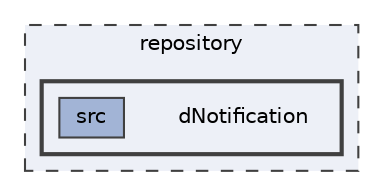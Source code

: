 digraph "repository/dNotification"
{
 // LATEX_PDF_SIZE
  bgcolor="transparent";
  edge [fontname=Helvetica,fontsize=10,labelfontname=Helvetica,labelfontsize=10];
  node [fontname=Helvetica,fontsize=10,shape=box,height=0.2,width=0.4];
  compound=true
  subgraph clusterdir_b67a65b3e0ec834719b9c39fd2c3a507 {
    graph [ bgcolor="#edf0f7", pencolor="grey25", label="repository", fontname=Helvetica,fontsize=10 style="filled,dashed", URL="dir_b67a65b3e0ec834719b9c39fd2c3a507.html",tooltip=""]
  subgraph clusterdir_9b50d6f00576a07563141b79c3a772c4 {
    graph [ bgcolor="#edf0f7", pencolor="grey25", label="", fontname=Helvetica,fontsize=10 style="filled,bold", URL="dir_9b50d6f00576a07563141b79c3a772c4.html",tooltip=""]
    dir_9b50d6f00576a07563141b79c3a772c4 [shape=plaintext, label="dNotification"];
  dir_ec5e9a3379a046c03f080e0d980b5a70 [label="src", fillcolor="#a2b4d6", color="grey25", style="filled", URL="dir_ec5e9a3379a046c03f080e0d980b5a70.html",tooltip=""];
  }
  }
}
